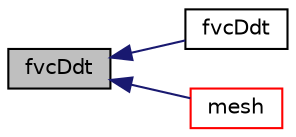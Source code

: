 digraph "fvcDdt"
{
  bgcolor="transparent";
  edge [fontname="Helvetica",fontsize="10",labelfontname="Helvetica",labelfontsize="10"];
  node [fontname="Helvetica",fontsize="10",shape=record];
  rankdir="LR";
  Node43 [label="fvcDdt",height=0.2,width=0.4,color="black", fillcolor="grey75", style="filled", fontcolor="black"];
  Node43 -> Node44 [dir="back",color="midnightblue",fontsize="10",style="solid",fontname="Helvetica"];
  Node44 [label="fvcDdt",height=0.2,width=0.4,color="black",URL="$a23289.html#a2e564067d965a548d3cacd230cb3573b"];
  Node43 -> Node45 [dir="back",color="midnightblue",fontsize="10",style="solid",fontname="Helvetica"];
  Node45 [label="mesh",height=0.2,width=0.4,color="red",URL="$a23289.html#a470f06cfb9b6ee887cd85d63de275607",tooltip="Return mesh reference. "];
}
